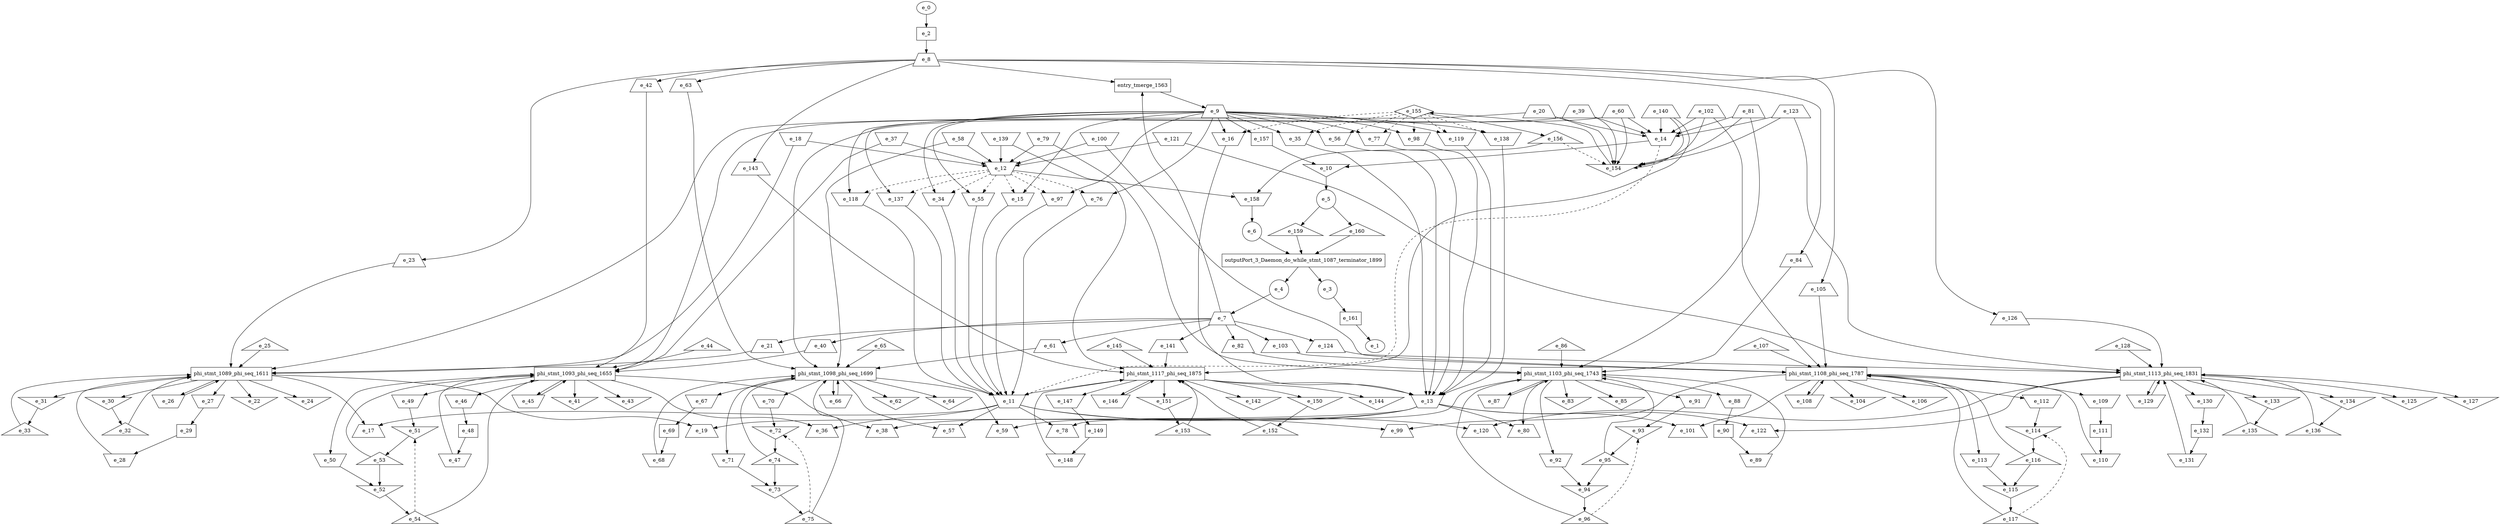 digraph control_path {
  e_0: entry_node : n ;
  e_1: exit_node : s ;
  e_2 [shape = dot];
  e_3 [shape = circle];
  e_4 [shape = circle];
  e_5 [shape = circle];
  e_6 [shape = circle];
  e_7 [shape = trapezium];
  e_8 [shape = trapezium];
  e_9 [shape = trapezium];
  e_10 [shape = invtriangle];
  e_11 [shape = invtrapezium];
  e_12 [shape = invtrapezium];
  e_13 [shape = invtrapezium];
  e_14 [shape = invtrapezium];
  e_15 [shape = invtrapezium];
  e_16 [shape = invtrapezium];
  e_17 [shape = trapezium];
  e_18 [shape = invtrapezium];
  e_19 [shape = trapezium];
  e_20 [shape = trapezium];
  e_21 [shape = trapezium];
  e_22 [shape = invtriangle];
  e_23 [shape = trapezium];
  e_24 [shape = invtriangle];
  e_25 [shape = triangle];
  e_26 [shape = invtrapezium];
  e_27 [shape = invtrapezium];
  e_28 [shape = invtrapezium];
  e_29 [shape = dot];
  e_30 [shape = invtriangle];
  e_31 [shape = invtriangle];
  e_32 [shape = triangle];
  e_33 [shape = triangle];
  e_34 [shape = invtrapezium];
  e_35 [shape = invtrapezium];
  e_36 [shape = trapezium];
  e_37 [shape = invtrapezium];
  e_38 [shape = trapezium];
  e_39 [shape = trapezium];
  e_40 [shape = trapezium];
  e_41 [shape = invtriangle];
  e_42 [shape = trapezium];
  e_43 [shape = invtriangle];
  e_44 [shape = triangle];
  e_45 [shape = invtrapezium];
  e_46 [shape = invtrapezium];
  e_47 [shape = invtrapezium];
  e_48 [shape = dot];
  e_49 [shape = invtrapezium];
  e_50 [shape = invtrapezium];
  e_51 [shape = invtriangle];
  e_52 [shape = invtriangle];
  e_53 [shape = triangle];
  e_54 [shape = triangle];
  e_55 [shape = invtrapezium];
  e_56 [shape = invtrapezium];
  e_57 [shape = trapezium];
  e_58 [shape = invtrapezium];
  e_59 [shape = trapezium];
  e_60 [shape = trapezium];
  e_61 [shape = trapezium];
  e_62 [shape = invtriangle];
  e_63 [shape = trapezium];
  e_64 [shape = invtriangle];
  e_65 [shape = triangle];
  e_66 [shape = invtrapezium];
  e_67 [shape = invtrapezium];
  e_68 [shape = invtrapezium];
  e_69 [shape = dot];
  e_70 [shape = invtrapezium];
  e_71 [shape = invtrapezium];
  e_72 [shape = invtriangle];
  e_73 [shape = invtriangle];
  e_74 [shape = triangle];
  e_75 [shape = triangle];
  e_76 [shape = invtrapezium];
  e_77 [shape = invtrapezium];
  e_78 [shape = trapezium];
  e_79 [shape = invtrapezium];
  e_80 [shape = trapezium];
  e_81 [shape = trapezium];
  e_82 [shape = trapezium];
  e_83 [shape = invtriangle];
  e_84 [shape = trapezium];
  e_85 [shape = invtriangle];
  e_86 [shape = triangle];
  e_87 [shape = invtrapezium];
  e_88 [shape = invtrapezium];
  e_89 [shape = invtrapezium];
  e_90 [shape = dot];
  e_91 [shape = invtrapezium];
  e_92 [shape = invtrapezium];
  e_93 [shape = invtriangle];
  e_94 [shape = invtriangle];
  e_95 [shape = triangle];
  e_96 [shape = triangle];
  e_97 [shape = invtrapezium];
  e_98 [shape = invtrapezium];
  e_99 [shape = trapezium];
  e_100 [shape = invtrapezium];
  e_101 [shape = trapezium];
  e_102 [shape = trapezium];
  e_103 [shape = trapezium];
  e_104 [shape = invtriangle];
  e_105 [shape = trapezium];
  e_106 [shape = invtriangle];
  e_107 [shape = triangle];
  e_108 [shape = invtrapezium];
  e_109 [shape = invtrapezium];
  e_110 [shape = invtrapezium];
  e_111 [shape = dot];
  e_112 [shape = invtrapezium];
  e_113 [shape = invtrapezium];
  e_114 [shape = invtriangle];
  e_115 [shape = invtriangle];
  e_116 [shape = triangle];
  e_117 [shape = triangle];
  e_118 [shape = invtrapezium];
  e_119 [shape = invtrapezium];
  e_120 [shape = trapezium];
  e_121 [shape = invtrapezium];
  e_122 [shape = trapezium];
  e_123 [shape = trapezium];
  e_124 [shape = trapezium];
  e_125 [shape = invtriangle];
  e_126 [shape = trapezium];
  e_127 [shape = invtriangle];
  e_128 [shape = triangle];
  e_129 [shape = invtrapezium];
  e_130 [shape = invtrapezium];
  e_131 [shape = invtrapezium];
  e_132 [shape = dot];
  e_133 [shape = invtriangle];
  e_134 [shape = invtriangle];
  e_135 [shape = triangle];
  e_136 [shape = triangle];
  e_137 [shape = invtrapezium];
  e_138 [shape = invtrapezium];
  e_139 [shape = invtrapezium];
  e_140 [shape = trapezium];
  e_141 [shape = trapezium];
  e_142 [shape = invtriangle];
  e_143 [shape = trapezium];
  e_144 [shape = invtriangle];
  e_145 [shape = triangle];
  e_146 [shape = invtrapezium];
  e_147 [shape = invtrapezium];
  e_148 [shape = invtrapezium];
  e_149 [shape = dot];
  e_150 [shape = invtriangle];
  e_151 [shape = invtriangle];
  e_152 [shape = triangle];
  e_153 [shape = triangle];
  e_154 [shape = invtriangle];
  e_155 [shape = diamond];
  e_156 [shape = triangle];
  e_157 [shape = dot];
  e_158 [shape = invtrapezium];
  e_159 [shape = triangle];
  e_160 [shape = triangle];
  e_161 [shape = dot];
  e_161 -> e_1;
  e_0 -> e_2;
  e_10 -> e_5;
  e_158 -> e_6;
  e_4 -> e_7;
  e_2 -> e_8;
  e_157 -> e_10;
  e_14 -> e_10;
  e_76 -> e_11;
  e_97 -> e_11;
  e_118 -> e_11;
  e_137 -> e_11;
  e_15 -> e_11;
  e_34 -> e_11;
  e_55 -> e_11;
  e_14 -> e_11[style = dashed];
  e_139 -> e_12;
  e_121 -> e_12;
  e_100 -> e_12;
  e_58 -> e_12;
  e_79 -> e_12;
  e_18 -> e_12;
  e_37 -> e_12;
  e_56 -> e_13;
  e_98 -> e_13;
  e_77 -> e_13;
  e_119 -> e_13;
  e_138 -> e_13;
  e_16 -> e_13;
  e_35 -> e_13;
  e_140 -> e_14;
  e_123 -> e_14;
  e_60 -> e_14;
  e_102 -> e_14;
  e_81 -> e_14;
  e_20 -> e_14;
  e_39 -> e_14;
  e_9 -> e_15;
  e_12 -> e_15[style = dashed];
  e_9 -> e_16;
  e_155 -> e_16[style = dashed];
  e_11 -> e_17;
  e_13 -> e_19;
  e_7 -> e_21;
  e_8 -> e_23;
  e_29 -> e_28;
  e_27 -> e_29;
  e_30 -> e_32;
  e_31 -> e_33;
  e_9 -> e_34;
  e_12 -> e_34[style = dashed];
  e_9 -> e_35;
  e_155 -> e_35[style = dashed];
  e_11 -> e_36;
  e_13 -> e_38;
  e_7 -> e_40;
  e_8 -> e_42;
  e_48 -> e_47;
  e_46 -> e_48;
  e_49 -> e_51;
  e_54 -> e_51[style = dashed];
  e_50 -> e_52;
  e_53 -> e_52;
  e_51 -> e_53;
  e_52 -> e_54;
  e_9 -> e_55;
  e_12 -> e_55[style = dashed];
  e_9 -> e_56;
  e_155 -> e_56[style = dashed];
  e_11 -> e_57;
  e_13 -> e_59;
  e_7 -> e_61;
  e_8 -> e_63;
  e_69 -> e_68;
  e_67 -> e_69;
  e_70 -> e_72;
  e_75 -> e_72[style = dashed];
  e_71 -> e_73;
  e_74 -> e_73;
  e_72 -> e_74;
  e_73 -> e_75;
  e_9 -> e_76;
  e_12 -> e_76[style = dashed];
  e_9 -> e_77;
  e_155 -> e_77[style = dashed];
  e_11 -> e_78;
  e_13 -> e_80;
  e_7 -> e_82;
  e_8 -> e_84;
  e_90 -> e_89;
  e_88 -> e_90;
  e_91 -> e_93;
  e_96 -> e_93[style = dashed];
  e_95 -> e_94;
  e_92 -> e_94;
  e_93 -> e_95;
  e_94 -> e_96;
  e_9 -> e_97;
  e_12 -> e_97[style = dashed];
  e_9 -> e_98;
  e_155 -> e_98[style = dashed];
  e_11 -> e_99;
  e_13 -> e_101;
  e_7 -> e_103;
  e_8 -> e_105;
  e_111 -> e_110;
  e_109 -> e_111;
  e_112 -> e_114;
  e_117 -> e_114[style = dashed];
  e_113 -> e_115;
  e_116 -> e_115;
  e_114 -> e_116;
  e_115 -> e_117;
  e_9 -> e_118;
  e_12 -> e_118[style = dashed];
  e_9 -> e_119;
  e_155 -> e_119[style = dashed];
  e_11 -> e_120;
  e_13 -> e_122;
  e_7 -> e_124;
  e_8 -> e_126;
  e_132 -> e_131;
  e_130 -> e_132;
  e_133 -> e_135;
  e_134 -> e_136;
  e_9 -> e_137;
  e_12 -> e_137[style = dashed];
  e_9 -> e_138;
  e_155 -> e_138[style = dashed];
  e_7 -> e_141;
  e_8 -> e_143;
  e_149 -> e_148;
  e_147 -> e_149;
  e_150 -> e_152;
  e_151 -> e_153;
  e_140 -> e_154;
  e_123 -> e_154;
  e_60 -> e_154;
  e_102 -> e_154;
  e_81 -> e_154;
  e_20 -> e_154;
  e_39 -> e_154;
  e_156 -> e_154[style = dashed];
  e_154 -> e_155;
  e_155 -> e_156;
  e_9 -> e_157;
  e_156 -> e_158;
  e_12 -> e_158;
  e_5 -> e_159;
  e_5 -> e_160;
  e_3 -> e_161;
  outputPort_3_Daemon_do_while_stmt_1087_terminator_1899 [shape=rectangle];
e_6 -> outputPort_3_Daemon_do_while_stmt_1087_terminator_1899;
e_160 -> outputPort_3_Daemon_do_while_stmt_1087_terminator_1899;
e_159 -> outputPort_3_Daemon_do_while_stmt_1087_terminator_1899;
outputPort_3_Daemon_do_while_stmt_1087_terminator_1899 -> e_4;
outputPort_3_Daemon_do_while_stmt_1087_terminator_1899 -> e_3;
  phi_stmt_1089_phi_seq_1611 [shape=rectangle];
e_23 -> phi_stmt_1089_phi_seq_1611;
phi_stmt_1089_phi_seq_1611 -> e_26;
phi_stmt_1089_phi_seq_1611 -> e_27;
phi_stmt_1089_phi_seq_1611 -> e_24;
e_26 -> phi_stmt_1089_phi_seq_1611;
e_28 -> phi_stmt_1089_phi_seq_1611;
e_21 -> phi_stmt_1089_phi_seq_1611;
phi_stmt_1089_phi_seq_1611 -> e_30;
phi_stmt_1089_phi_seq_1611 -> e_31;
phi_stmt_1089_phi_seq_1611 -> e_22;
e_32 -> phi_stmt_1089_phi_seq_1611;
e_33 -> phi_stmt_1089_phi_seq_1611;
e_18 -> phi_stmt_1089_phi_seq_1611;
e_20 -> phi_stmt_1089_phi_seq_1611;
phi_stmt_1089_phi_seq_1611 -> e_17;
phi_stmt_1089_phi_seq_1611 -> e_19;
e_25 -> phi_stmt_1089_phi_seq_1611;
  phi_stmt_1093_phi_seq_1655 [shape=rectangle];
e_42 -> phi_stmt_1093_phi_seq_1655;
phi_stmt_1093_phi_seq_1655 -> e_45;
phi_stmt_1093_phi_seq_1655 -> e_46;
phi_stmt_1093_phi_seq_1655 -> e_43;
e_45 -> phi_stmt_1093_phi_seq_1655;
e_47 -> phi_stmt_1093_phi_seq_1655;
e_40 -> phi_stmt_1093_phi_seq_1655;
phi_stmt_1093_phi_seq_1655 -> e_49;
phi_stmt_1093_phi_seq_1655 -> e_50;
phi_stmt_1093_phi_seq_1655 -> e_41;
e_53 -> phi_stmt_1093_phi_seq_1655;
e_54 -> phi_stmt_1093_phi_seq_1655;
e_37 -> phi_stmt_1093_phi_seq_1655;
e_39 -> phi_stmt_1093_phi_seq_1655;
phi_stmt_1093_phi_seq_1655 -> e_36;
phi_stmt_1093_phi_seq_1655 -> e_38;
e_44 -> phi_stmt_1093_phi_seq_1655;
  phi_stmt_1098_phi_seq_1699 [shape=rectangle];
e_63 -> phi_stmt_1098_phi_seq_1699;
phi_stmt_1098_phi_seq_1699 -> e_66;
phi_stmt_1098_phi_seq_1699 -> e_67;
phi_stmt_1098_phi_seq_1699 -> e_64;
e_66 -> phi_stmt_1098_phi_seq_1699;
e_68 -> phi_stmt_1098_phi_seq_1699;
e_61 -> phi_stmt_1098_phi_seq_1699;
phi_stmt_1098_phi_seq_1699 -> e_70;
phi_stmt_1098_phi_seq_1699 -> e_71;
phi_stmt_1098_phi_seq_1699 -> e_62;
e_74 -> phi_stmt_1098_phi_seq_1699;
e_75 -> phi_stmt_1098_phi_seq_1699;
e_58 -> phi_stmt_1098_phi_seq_1699;
e_60 -> phi_stmt_1098_phi_seq_1699;
phi_stmt_1098_phi_seq_1699 -> e_57;
phi_stmt_1098_phi_seq_1699 -> e_59;
e_65 -> phi_stmt_1098_phi_seq_1699;
  phi_stmt_1103_phi_seq_1743 [shape=rectangle];
e_84 -> phi_stmt_1103_phi_seq_1743;
phi_stmt_1103_phi_seq_1743 -> e_87;
phi_stmt_1103_phi_seq_1743 -> e_88;
phi_stmt_1103_phi_seq_1743 -> e_85;
e_87 -> phi_stmt_1103_phi_seq_1743;
e_89 -> phi_stmt_1103_phi_seq_1743;
e_82 -> phi_stmt_1103_phi_seq_1743;
phi_stmt_1103_phi_seq_1743 -> e_91;
phi_stmt_1103_phi_seq_1743 -> e_92;
phi_stmt_1103_phi_seq_1743 -> e_83;
e_95 -> phi_stmt_1103_phi_seq_1743;
e_96 -> phi_stmt_1103_phi_seq_1743;
e_79 -> phi_stmt_1103_phi_seq_1743;
e_81 -> phi_stmt_1103_phi_seq_1743;
phi_stmt_1103_phi_seq_1743 -> e_78;
phi_stmt_1103_phi_seq_1743 -> e_80;
e_86 -> phi_stmt_1103_phi_seq_1743;
  phi_stmt_1108_phi_seq_1787 [shape=rectangle];
e_105 -> phi_stmt_1108_phi_seq_1787;
phi_stmt_1108_phi_seq_1787 -> e_108;
phi_stmt_1108_phi_seq_1787 -> e_109;
phi_stmt_1108_phi_seq_1787 -> e_106;
e_108 -> phi_stmt_1108_phi_seq_1787;
e_110 -> phi_stmt_1108_phi_seq_1787;
e_103 -> phi_stmt_1108_phi_seq_1787;
phi_stmt_1108_phi_seq_1787 -> e_112;
phi_stmt_1108_phi_seq_1787 -> e_113;
phi_stmt_1108_phi_seq_1787 -> e_104;
e_116 -> phi_stmt_1108_phi_seq_1787;
e_117 -> phi_stmt_1108_phi_seq_1787;
e_100 -> phi_stmt_1108_phi_seq_1787;
e_102 -> phi_stmt_1108_phi_seq_1787;
phi_stmt_1108_phi_seq_1787 -> e_99;
phi_stmt_1108_phi_seq_1787 -> e_101;
e_107 -> phi_stmt_1108_phi_seq_1787;
  phi_stmt_1113_phi_seq_1831 [shape=rectangle];
e_126 -> phi_stmt_1113_phi_seq_1831;
phi_stmt_1113_phi_seq_1831 -> e_129;
phi_stmt_1113_phi_seq_1831 -> e_130;
phi_stmt_1113_phi_seq_1831 -> e_127;
e_129 -> phi_stmt_1113_phi_seq_1831;
e_131 -> phi_stmt_1113_phi_seq_1831;
e_124 -> phi_stmt_1113_phi_seq_1831;
phi_stmt_1113_phi_seq_1831 -> e_133;
phi_stmt_1113_phi_seq_1831 -> e_134;
phi_stmt_1113_phi_seq_1831 -> e_125;
e_135 -> phi_stmt_1113_phi_seq_1831;
e_136 -> phi_stmt_1113_phi_seq_1831;
e_121 -> phi_stmt_1113_phi_seq_1831;
e_123 -> phi_stmt_1113_phi_seq_1831;
phi_stmt_1113_phi_seq_1831 -> e_120;
phi_stmt_1113_phi_seq_1831 -> e_122;
e_128 -> phi_stmt_1113_phi_seq_1831;
  phi_stmt_1117_phi_seq_1875 [shape=rectangle];
e_143 -> phi_stmt_1117_phi_seq_1875;
phi_stmt_1117_phi_seq_1875 -> e_146;
phi_stmt_1117_phi_seq_1875 -> e_147;
phi_stmt_1117_phi_seq_1875 -> e_144;
e_146 -> phi_stmt_1117_phi_seq_1875;
e_148 -> phi_stmt_1117_phi_seq_1875;
e_141 -> phi_stmt_1117_phi_seq_1875;
phi_stmt_1117_phi_seq_1875 -> e_150;
phi_stmt_1117_phi_seq_1875 -> e_151;
phi_stmt_1117_phi_seq_1875 -> e_142;
e_152 -> phi_stmt_1117_phi_seq_1875;
e_153 -> phi_stmt_1117_phi_seq_1875;
e_139 -> phi_stmt_1117_phi_seq_1875;
e_140 -> phi_stmt_1117_phi_seq_1875;
phi_stmt_1117_phi_seq_1875 -> e_11;
phi_stmt_1117_phi_seq_1875 -> e_13;
e_145 -> phi_stmt_1117_phi_seq_1875;
entry_tmerge_1563 [shape = rectangle]; 
e_7 -> entry_tmerge_1563;
e_8 -> entry_tmerge_1563;
entry_tmerge_1563 -> e_9;
}
